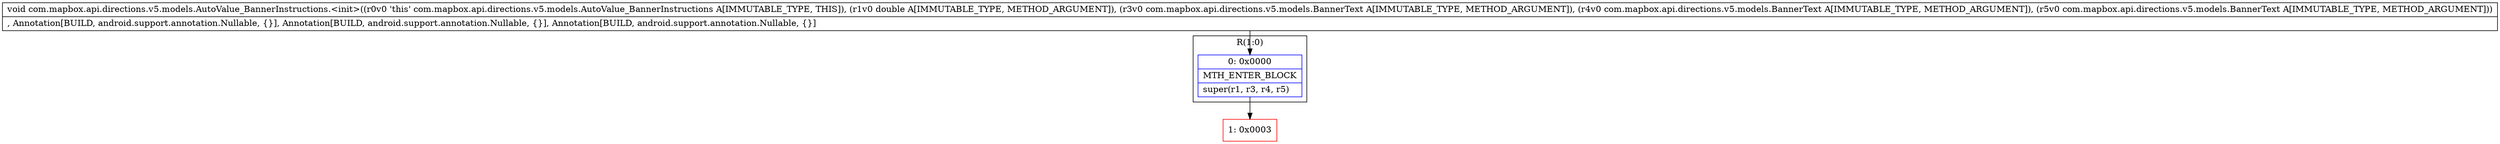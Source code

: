 digraph "CFG forcom.mapbox.api.directions.v5.models.AutoValue_BannerInstructions.\<init\>(DLcom\/mapbox\/api\/directions\/v5\/models\/BannerText;Lcom\/mapbox\/api\/directions\/v5\/models\/BannerText;Lcom\/mapbox\/api\/directions\/v5\/models\/BannerText;)V" {
subgraph cluster_Region_650867489 {
label = "R(1:0)";
node [shape=record,color=blue];
Node_0 [shape=record,label="{0\:\ 0x0000|MTH_ENTER_BLOCK\l|super(r1, r3, r4, r5)\l}"];
}
Node_1 [shape=record,color=red,label="{1\:\ 0x0003}"];
MethodNode[shape=record,label="{void com.mapbox.api.directions.v5.models.AutoValue_BannerInstructions.\<init\>((r0v0 'this' com.mapbox.api.directions.v5.models.AutoValue_BannerInstructions A[IMMUTABLE_TYPE, THIS]), (r1v0 double A[IMMUTABLE_TYPE, METHOD_ARGUMENT]), (r3v0 com.mapbox.api.directions.v5.models.BannerText A[IMMUTABLE_TYPE, METHOD_ARGUMENT]), (r4v0 com.mapbox.api.directions.v5.models.BannerText A[IMMUTABLE_TYPE, METHOD_ARGUMENT]), (r5v0 com.mapbox.api.directions.v5.models.BannerText A[IMMUTABLE_TYPE, METHOD_ARGUMENT]))  | , Annotation[BUILD, android.support.annotation.Nullable, \{\}], Annotation[BUILD, android.support.annotation.Nullable, \{\}], Annotation[BUILD, android.support.annotation.Nullable, \{\}]\l}"];
MethodNode -> Node_0;
Node_0 -> Node_1;
}

